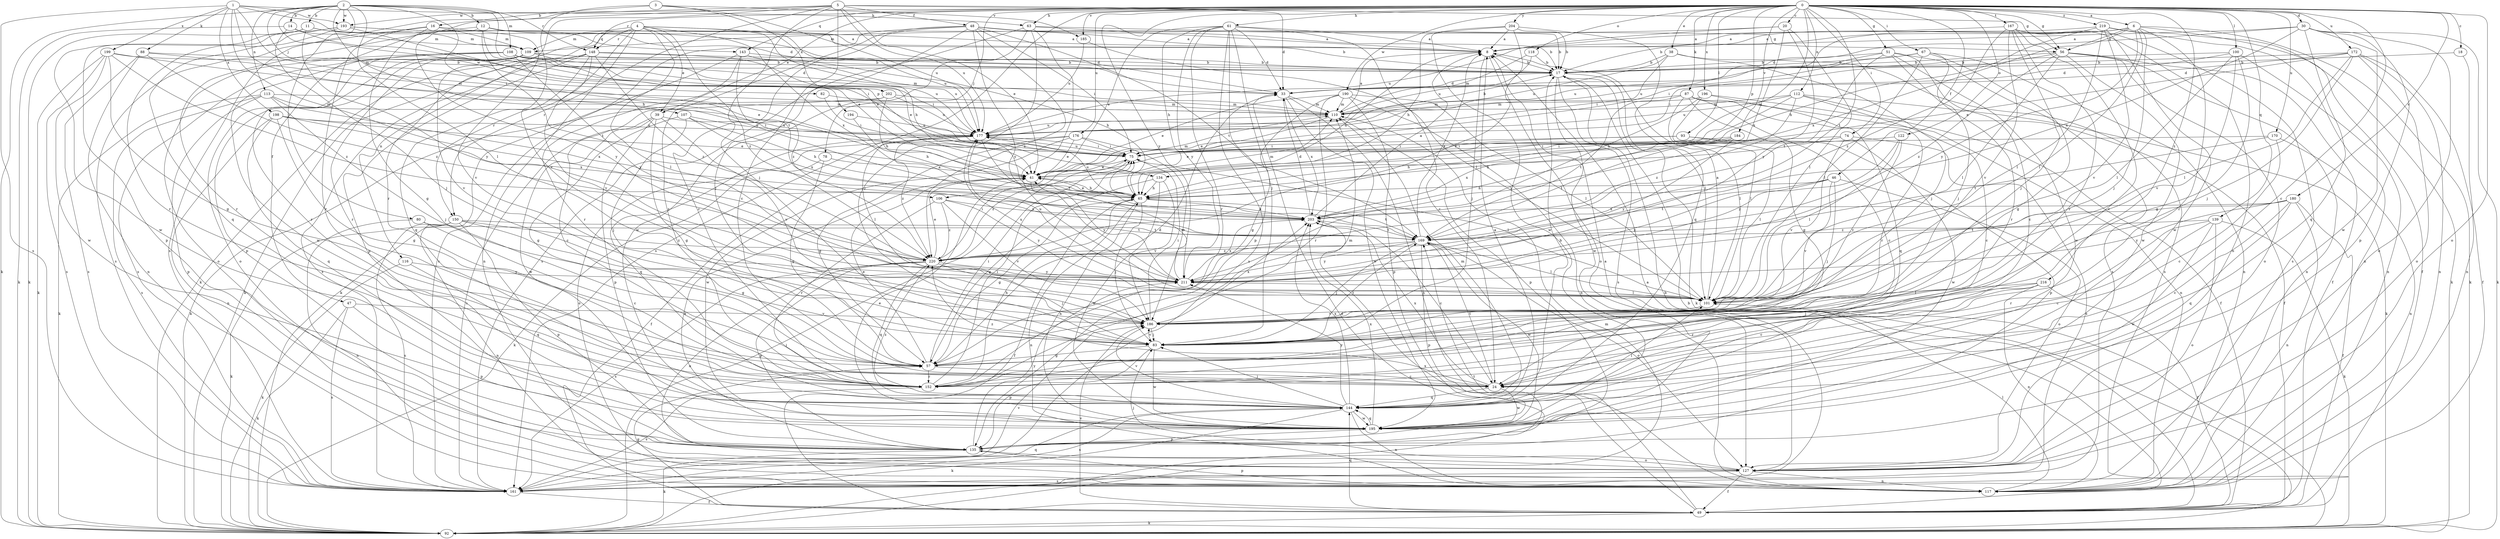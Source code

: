 strict digraph  {
0;
1;
2;
3;
4;
5;
6;
8;
11;
12;
14;
16;
17;
18;
20;
24;
30;
33;
38;
39;
41;
46;
47;
48;
49;
51;
56;
57;
61;
63;
65;
67;
74;
75;
78;
80;
82;
83;
87;
88;
92;
93;
100;
101;
106;
107;
108;
109;
110;
112;
113;
116;
117;
118;
122;
127;
134;
135;
139;
143;
144;
148;
150;
152;
161;
167;
169;
170;
172;
176;
177;
180;
184;
185;
186;
190;
193;
194;
195;
196;
198;
199;
202;
203;
204;
211;
216;
219;
220;
0 -> 6  [label=a];
0 -> 18  [label=c];
0 -> 20  [label=c];
0 -> 24  [label=c];
0 -> 30  [label=d];
0 -> 38  [label=e];
0 -> 39  [label=e];
0 -> 46  [label=f];
0 -> 51  [label=g];
0 -> 56  [label=g];
0 -> 61  [label=h];
0 -> 63  [label=h];
0 -> 67  [label=i];
0 -> 74  [label=i];
0 -> 78  [label=j];
0 -> 87  [label=k];
0 -> 93  [label=l];
0 -> 100  [label=l];
0 -> 106  [label=m];
0 -> 112  [label=n];
0 -> 118  [label=o];
0 -> 122  [label=o];
0 -> 127  [label=o];
0 -> 134  [label=p];
0 -> 139  [label=q];
0 -> 143  [label=q];
0 -> 148  [label=r];
0 -> 161  [label=s];
0 -> 167  [label=t];
0 -> 169  [label=t];
0 -> 170  [label=u];
0 -> 172  [label=u];
0 -> 176  [label=u];
0 -> 180  [label=v];
0 -> 184  [label=v];
0 -> 185  [label=v];
0 -> 190  [label=w];
0 -> 193  [label=w];
0 -> 196  [label=x];
0 -> 204  [label=y];
0 -> 211  [label=y];
0 -> 216  [label=z];
0 -> 219  [label=z];
1 -> 33  [label=d];
1 -> 63  [label=h];
1 -> 65  [label=h];
1 -> 75  [label=i];
1 -> 88  [label=k];
1 -> 106  [label=m];
1 -> 161  [label=s];
1 -> 193  [label=w];
1 -> 198  [label=x];
1 -> 199  [label=x];
2 -> 11  [label=b];
2 -> 12  [label=b];
2 -> 14  [label=b];
2 -> 80  [label=j];
2 -> 82  [label=j];
2 -> 92  [label=k];
2 -> 101  [label=l];
2 -> 107  [label=m];
2 -> 108  [label=m];
2 -> 113  [label=n];
2 -> 134  [label=p];
2 -> 148  [label=r];
2 -> 169  [label=t];
2 -> 193  [label=w];
2 -> 194  [label=w];
3 -> 16  [label=b];
3 -> 177  [label=u];
3 -> 185  [label=v];
3 -> 186  [label=v];
3 -> 202  [label=x];
4 -> 39  [label=e];
4 -> 65  [label=h];
4 -> 92  [label=k];
4 -> 101  [label=l];
4 -> 109  [label=m];
4 -> 116  [label=n];
4 -> 117  [label=n];
4 -> 148  [label=r];
4 -> 150  [label=r];
4 -> 177  [label=u];
4 -> 203  [label=x];
4 -> 220  [label=z];
5 -> 24  [label=c];
5 -> 33  [label=d];
5 -> 41  [label=e];
5 -> 47  [label=f];
5 -> 48  [label=f];
5 -> 56  [label=g];
5 -> 83  [label=j];
5 -> 150  [label=r];
5 -> 152  [label=r];
5 -> 161  [label=s];
5 -> 177  [label=u];
6 -> 8  [label=a];
6 -> 17  [label=b];
6 -> 49  [label=f];
6 -> 56  [label=g];
6 -> 75  [label=i];
6 -> 83  [label=j];
6 -> 92  [label=k];
6 -> 101  [label=l];
6 -> 152  [label=r];
6 -> 203  [label=x];
6 -> 211  [label=y];
8 -> 17  [label=b];
8 -> 65  [label=h];
8 -> 83  [label=j];
8 -> 127  [label=o];
11 -> 92  [label=k];
11 -> 109  [label=m];
11 -> 143  [label=q];
11 -> 195  [label=w];
11 -> 211  [label=y];
12 -> 8  [label=a];
12 -> 33  [label=d];
12 -> 41  [label=e];
12 -> 56  [label=g];
12 -> 152  [label=r];
12 -> 169  [label=t];
12 -> 211  [label=y];
14 -> 75  [label=i];
14 -> 83  [label=j];
14 -> 92  [label=k];
14 -> 109  [label=m];
16 -> 57  [label=g];
16 -> 109  [label=m];
16 -> 152  [label=r];
16 -> 161  [label=s];
16 -> 186  [label=v];
17 -> 33  [label=d];
17 -> 92  [label=k];
17 -> 101  [label=l];
17 -> 161  [label=s];
17 -> 195  [label=w];
18 -> 17  [label=b];
18 -> 117  [label=n];
20 -> 101  [label=l];
20 -> 109  [label=m];
20 -> 177  [label=u];
20 -> 203  [label=x];
20 -> 211  [label=y];
24 -> 144  [label=q];
24 -> 169  [label=t];
24 -> 195  [label=w];
24 -> 203  [label=x];
24 -> 220  [label=z];
30 -> 8  [label=a];
30 -> 33  [label=d];
30 -> 92  [label=k];
30 -> 127  [label=o];
30 -> 135  [label=p];
30 -> 144  [label=q];
30 -> 195  [label=w];
30 -> 203  [label=x];
33 -> 110  [label=m];
33 -> 117  [label=n];
33 -> 195  [label=w];
33 -> 203  [label=x];
38 -> 17  [label=b];
38 -> 75  [label=i];
38 -> 83  [label=j];
38 -> 161  [label=s];
38 -> 177  [label=u];
39 -> 57  [label=g];
39 -> 135  [label=p];
39 -> 161  [label=s];
39 -> 177  [label=u];
39 -> 186  [label=v];
39 -> 195  [label=w];
41 -> 65  [label=h];
41 -> 110  [label=m];
41 -> 211  [label=y];
46 -> 65  [label=h];
46 -> 83  [label=j];
46 -> 127  [label=o];
46 -> 169  [label=t];
46 -> 186  [label=v];
46 -> 211  [label=y];
47 -> 92  [label=k];
47 -> 135  [label=p];
47 -> 161  [label=s];
47 -> 186  [label=v];
48 -> 8  [label=a];
48 -> 17  [label=b];
48 -> 24  [label=c];
48 -> 75  [label=i];
48 -> 83  [label=j];
48 -> 152  [label=r];
48 -> 161  [label=s];
48 -> 169  [label=t];
48 -> 211  [label=y];
48 -> 220  [label=z];
49 -> 8  [label=a];
49 -> 17  [label=b];
49 -> 57  [label=g];
49 -> 92  [label=k];
49 -> 144  [label=q];
49 -> 169  [label=t];
49 -> 186  [label=v];
49 -> 203  [label=x];
51 -> 17  [label=b];
51 -> 24  [label=c];
51 -> 152  [label=r];
51 -> 161  [label=s];
51 -> 169  [label=t];
51 -> 177  [label=u];
51 -> 195  [label=w];
56 -> 17  [label=b];
56 -> 49  [label=f];
56 -> 75  [label=i];
56 -> 101  [label=l];
56 -> 117  [label=n];
56 -> 127  [label=o];
56 -> 195  [label=w];
56 -> 220  [label=z];
57 -> 24  [label=c];
57 -> 33  [label=d];
57 -> 41  [label=e];
57 -> 75  [label=i];
57 -> 110  [label=m];
57 -> 152  [label=r];
61 -> 8  [label=a];
61 -> 24  [label=c];
61 -> 33  [label=d];
61 -> 41  [label=e];
61 -> 65  [label=h];
61 -> 83  [label=j];
61 -> 135  [label=p];
61 -> 152  [label=r];
61 -> 161  [label=s];
61 -> 211  [label=y];
63 -> 8  [label=a];
63 -> 17  [label=b];
63 -> 83  [label=j];
63 -> 101  [label=l];
63 -> 161  [label=s];
63 -> 195  [label=w];
65 -> 41  [label=e];
65 -> 49  [label=f];
65 -> 57  [label=g];
65 -> 83  [label=j];
65 -> 110  [label=m];
65 -> 117  [label=n];
65 -> 169  [label=t];
65 -> 177  [label=u];
65 -> 203  [label=x];
67 -> 17  [label=b];
67 -> 57  [label=g];
67 -> 83  [label=j];
67 -> 101  [label=l];
67 -> 117  [label=n];
67 -> 177  [label=u];
74 -> 65  [label=h];
74 -> 75  [label=i];
74 -> 161  [label=s];
74 -> 186  [label=v];
74 -> 195  [label=w];
75 -> 41  [label=e];
75 -> 101  [label=l];
75 -> 177  [label=u];
75 -> 220  [label=z];
78 -> 41  [label=e];
78 -> 57  [label=g];
78 -> 92  [label=k];
80 -> 24  [label=c];
80 -> 117  [label=n];
80 -> 169  [label=t];
82 -> 75  [label=i];
82 -> 110  [label=m];
83 -> 57  [label=g];
83 -> 135  [label=p];
83 -> 169  [label=t];
83 -> 186  [label=v];
83 -> 195  [label=w];
87 -> 24  [label=c];
87 -> 57  [label=g];
87 -> 101  [label=l];
87 -> 110  [label=m];
87 -> 117  [label=n];
87 -> 144  [label=q];
87 -> 169  [label=t];
88 -> 17  [label=b];
88 -> 110  [label=m];
88 -> 117  [label=n];
88 -> 161  [label=s];
88 -> 220  [label=z];
92 -> 17  [label=b];
92 -> 33  [label=d];
92 -> 75  [label=i];
92 -> 110  [label=m];
93 -> 41  [label=e];
93 -> 75  [label=i];
93 -> 101  [label=l];
93 -> 135  [label=p];
100 -> 17  [label=b];
100 -> 33  [label=d];
100 -> 57  [label=g];
100 -> 101  [label=l];
100 -> 117  [label=n];
100 -> 186  [label=v];
101 -> 8  [label=a];
101 -> 177  [label=u];
101 -> 186  [label=v];
106 -> 152  [label=r];
106 -> 186  [label=v];
106 -> 203  [label=x];
106 -> 211  [label=y];
106 -> 220  [label=z];
107 -> 57  [label=g];
107 -> 65  [label=h];
107 -> 83  [label=j];
107 -> 177  [label=u];
107 -> 203  [label=x];
108 -> 17  [label=b];
108 -> 33  [label=d];
108 -> 75  [label=i];
108 -> 127  [label=o];
108 -> 152  [label=r];
108 -> 177  [label=u];
108 -> 195  [label=w];
108 -> 211  [label=y];
109 -> 17  [label=b];
109 -> 110  [label=m];
109 -> 127  [label=o];
109 -> 135  [label=p];
109 -> 152  [label=r];
109 -> 161  [label=s];
109 -> 177  [label=u];
109 -> 186  [label=v];
110 -> 8  [label=a];
110 -> 17  [label=b];
110 -> 41  [label=e];
110 -> 135  [label=p];
110 -> 177  [label=u];
112 -> 24  [label=c];
112 -> 49  [label=f];
112 -> 65  [label=h];
112 -> 92  [label=k];
112 -> 110  [label=m];
112 -> 177  [label=u];
112 -> 220  [label=z];
113 -> 75  [label=i];
113 -> 83  [label=j];
113 -> 92  [label=k];
113 -> 110  [label=m];
113 -> 135  [label=p];
113 -> 161  [label=s];
113 -> 203  [label=x];
116 -> 92  [label=k];
116 -> 144  [label=q];
116 -> 211  [label=y];
117 -> 101  [label=l];
117 -> 135  [label=p];
118 -> 17  [label=b];
118 -> 110  [label=m];
118 -> 177  [label=u];
122 -> 75  [label=i];
122 -> 101  [label=l];
122 -> 186  [label=v];
122 -> 211  [label=y];
127 -> 8  [label=a];
127 -> 49  [label=f];
127 -> 83  [label=j];
127 -> 117  [label=n];
127 -> 161  [label=s];
134 -> 57  [label=g];
134 -> 65  [label=h];
134 -> 186  [label=v];
134 -> 195  [label=w];
135 -> 41  [label=e];
135 -> 92  [label=k];
135 -> 127  [label=o];
135 -> 211  [label=y];
139 -> 24  [label=c];
139 -> 92  [label=k];
139 -> 127  [label=o];
139 -> 152  [label=r];
139 -> 169  [label=t];
139 -> 195  [label=w];
143 -> 17  [label=b];
143 -> 65  [label=h];
143 -> 92  [label=k];
143 -> 152  [label=r];
143 -> 220  [label=z];
144 -> 8  [label=a];
144 -> 17  [label=b];
144 -> 83  [label=j];
144 -> 92  [label=k];
144 -> 101  [label=l];
144 -> 110  [label=m];
144 -> 117  [label=n];
144 -> 161  [label=s];
144 -> 186  [label=v];
144 -> 195  [label=w];
144 -> 203  [label=x];
144 -> 211  [label=y];
144 -> 220  [label=z];
148 -> 17  [label=b];
148 -> 41  [label=e];
148 -> 92  [label=k];
148 -> 135  [label=p];
148 -> 144  [label=q];
148 -> 161  [label=s];
148 -> 186  [label=v];
148 -> 220  [label=z];
150 -> 57  [label=g];
150 -> 92  [label=k];
150 -> 117  [label=n];
150 -> 135  [label=p];
150 -> 161  [label=s];
150 -> 169  [label=t];
150 -> 220  [label=z];
152 -> 65  [label=h];
152 -> 75  [label=i];
152 -> 161  [label=s];
161 -> 49  [label=f];
161 -> 144  [label=q];
161 -> 186  [label=v];
167 -> 8  [label=a];
167 -> 24  [label=c];
167 -> 83  [label=j];
167 -> 127  [label=o];
167 -> 152  [label=r];
167 -> 161  [label=s];
167 -> 186  [label=v];
167 -> 220  [label=z];
169 -> 8  [label=a];
169 -> 83  [label=j];
169 -> 101  [label=l];
169 -> 127  [label=o];
169 -> 135  [label=p];
169 -> 195  [label=w];
169 -> 211  [label=y];
169 -> 220  [label=z];
170 -> 24  [label=c];
170 -> 75  [label=i];
170 -> 117  [label=n];
170 -> 169  [label=t];
172 -> 17  [label=b];
172 -> 33  [label=d];
172 -> 41  [label=e];
172 -> 49  [label=f];
172 -> 83  [label=j];
172 -> 101  [label=l];
172 -> 117  [label=n];
172 -> 127  [label=o];
176 -> 41  [label=e];
176 -> 49  [label=f];
176 -> 57  [label=g];
176 -> 75  [label=i];
176 -> 186  [label=v];
176 -> 195  [label=w];
177 -> 75  [label=i];
177 -> 101  [label=l];
177 -> 127  [label=o];
177 -> 144  [label=q];
177 -> 169  [label=t];
177 -> 220  [label=z];
180 -> 24  [label=c];
180 -> 49  [label=f];
180 -> 117  [label=n];
180 -> 144  [label=q];
180 -> 203  [label=x];
180 -> 211  [label=y];
180 -> 220  [label=z];
184 -> 65  [label=h];
184 -> 75  [label=i];
184 -> 169  [label=t];
184 -> 203  [label=x];
184 -> 211  [label=y];
185 -> 101  [label=l];
185 -> 177  [label=u];
186 -> 75  [label=i];
186 -> 83  [label=j];
186 -> 203  [label=x];
190 -> 41  [label=e];
190 -> 57  [label=g];
190 -> 101  [label=l];
190 -> 110  [label=m];
190 -> 117  [label=n];
190 -> 135  [label=p];
190 -> 152  [label=r];
193 -> 8  [label=a];
193 -> 17  [label=b];
193 -> 41  [label=e];
193 -> 135  [label=p];
193 -> 144  [label=q];
193 -> 152  [label=r];
194 -> 65  [label=h];
194 -> 177  [label=u];
195 -> 41  [label=e];
195 -> 65  [label=h];
195 -> 135  [label=p];
195 -> 144  [label=q];
195 -> 203  [label=x];
196 -> 49  [label=f];
196 -> 101  [label=l];
196 -> 110  [label=m];
196 -> 152  [label=r];
196 -> 211  [label=y];
198 -> 41  [label=e];
198 -> 57  [label=g];
198 -> 117  [label=n];
198 -> 144  [label=q];
198 -> 177  [label=u];
198 -> 203  [label=x];
199 -> 17  [label=b];
199 -> 41  [label=e];
199 -> 57  [label=g];
199 -> 92  [label=k];
199 -> 161  [label=s];
199 -> 195  [label=w];
199 -> 220  [label=z];
202 -> 24  [label=c];
202 -> 65  [label=h];
202 -> 92  [label=k];
202 -> 110  [label=m];
202 -> 177  [label=u];
203 -> 8  [label=a];
203 -> 24  [label=c];
203 -> 33  [label=d];
203 -> 169  [label=t];
204 -> 8  [label=a];
204 -> 17  [label=b];
204 -> 65  [label=h];
204 -> 144  [label=q];
204 -> 195  [label=w];
204 -> 220  [label=z];
211 -> 41  [label=e];
211 -> 101  [label=l];
211 -> 177  [label=u];
211 -> 203  [label=x];
216 -> 24  [label=c];
216 -> 49  [label=f];
216 -> 83  [label=j];
216 -> 101  [label=l];
216 -> 117  [label=n];
216 -> 152  [label=r];
219 -> 8  [label=a];
219 -> 65  [label=h];
219 -> 92  [label=k];
219 -> 101  [label=l];
219 -> 117  [label=n];
219 -> 186  [label=v];
219 -> 195  [label=w];
220 -> 41  [label=e];
220 -> 75  [label=i];
220 -> 83  [label=j];
220 -> 127  [label=o];
220 -> 135  [label=p];
220 -> 144  [label=q];
220 -> 161  [label=s];
220 -> 211  [label=y];
}

